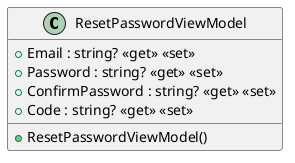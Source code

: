 @startuml ResetPasswordViewModel
class ResetPasswordViewModel  {
    + Email : string? <<get>> <<set>>
    + Password : string? <<get>> <<set>>
    + ConfirmPassword : string? <<get>> <<set>>
    + Code : string? <<get>> <<set>>
    + ResetPasswordViewModel()
}
@enduml